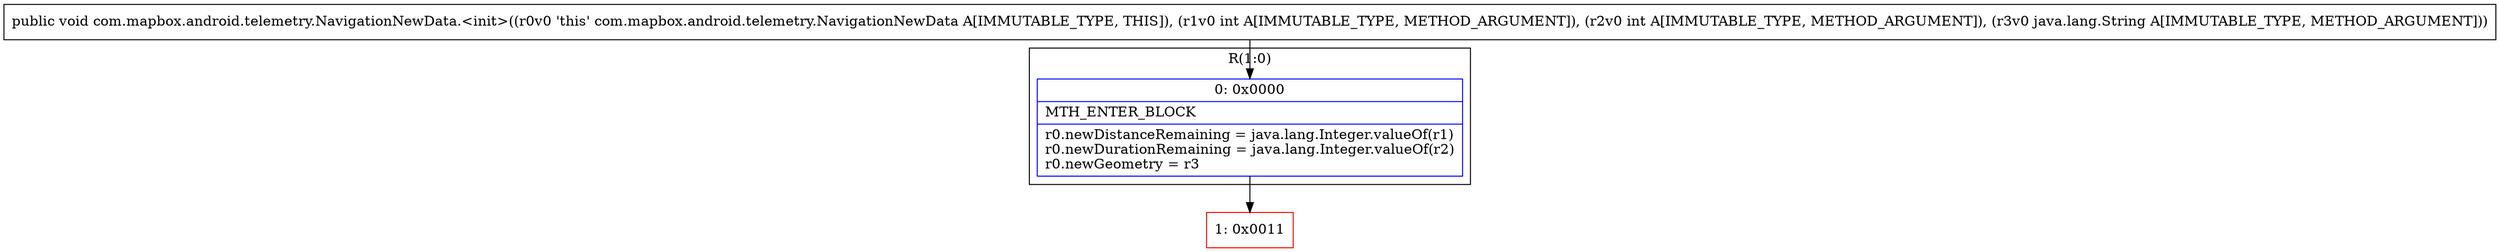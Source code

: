digraph "CFG forcom.mapbox.android.telemetry.NavigationNewData.\<init\>(IILjava\/lang\/String;)V" {
subgraph cluster_Region_1675420110 {
label = "R(1:0)";
node [shape=record,color=blue];
Node_0 [shape=record,label="{0\:\ 0x0000|MTH_ENTER_BLOCK\l|r0.newDistanceRemaining = java.lang.Integer.valueOf(r1)\lr0.newDurationRemaining = java.lang.Integer.valueOf(r2)\lr0.newGeometry = r3\l}"];
}
Node_1 [shape=record,color=red,label="{1\:\ 0x0011}"];
MethodNode[shape=record,label="{public void com.mapbox.android.telemetry.NavigationNewData.\<init\>((r0v0 'this' com.mapbox.android.telemetry.NavigationNewData A[IMMUTABLE_TYPE, THIS]), (r1v0 int A[IMMUTABLE_TYPE, METHOD_ARGUMENT]), (r2v0 int A[IMMUTABLE_TYPE, METHOD_ARGUMENT]), (r3v0 java.lang.String A[IMMUTABLE_TYPE, METHOD_ARGUMENT])) }"];
MethodNode -> Node_0;
Node_0 -> Node_1;
}

